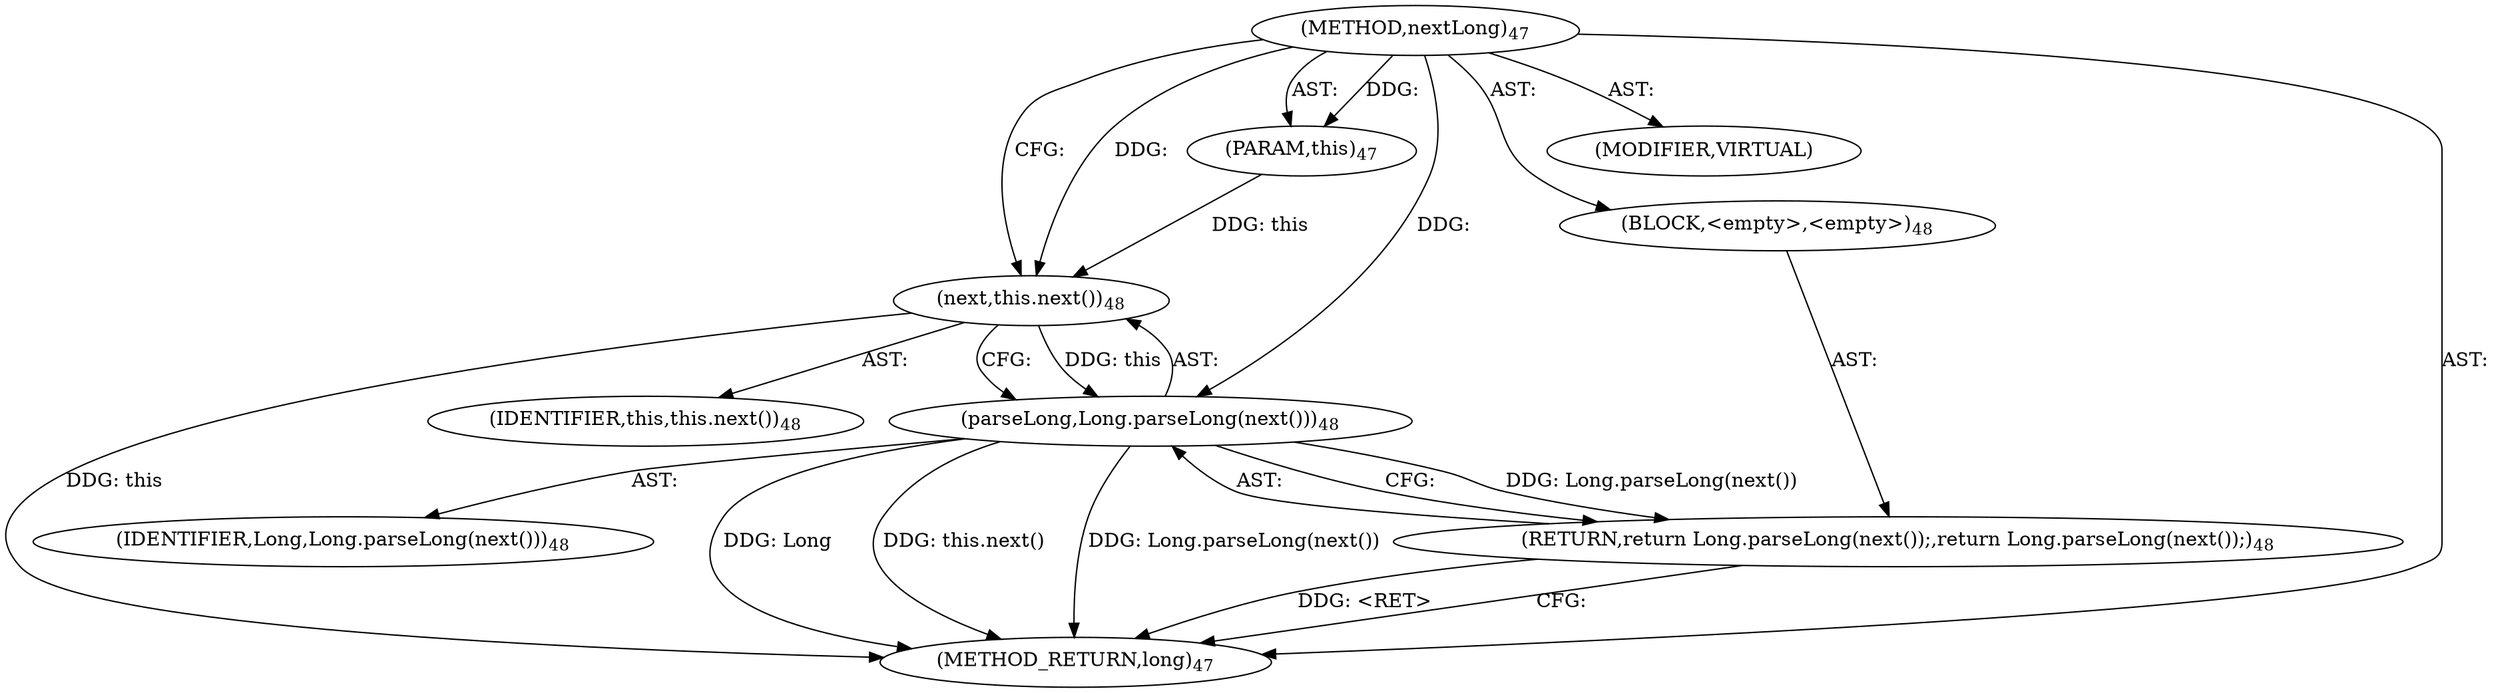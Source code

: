 digraph "nextLong" {  
"317" [label = <(METHOD,nextLong)<SUB>47</SUB>> ]
"6" [label = <(PARAM,this)<SUB>47</SUB>> ]
"318" [label = <(BLOCK,&lt;empty&gt;,&lt;empty&gt;)<SUB>48</SUB>> ]
"319" [label = <(RETURN,return Long.parseLong(next());,return Long.parseLong(next());)<SUB>48</SUB>> ]
"320" [label = <(parseLong,Long.parseLong(next()))<SUB>48</SUB>> ]
"321" [label = <(IDENTIFIER,Long,Long.parseLong(next()))<SUB>48</SUB>> ]
"322" [label = <(next,this.next())<SUB>48</SUB>> ]
"5" [label = <(IDENTIFIER,this,this.next())<SUB>48</SUB>> ]
"323" [label = <(MODIFIER,VIRTUAL)> ]
"324" [label = <(METHOD_RETURN,long)<SUB>47</SUB>> ]
  "317" -> "6"  [ label = "AST: "] 
  "317" -> "318"  [ label = "AST: "] 
  "317" -> "323"  [ label = "AST: "] 
  "317" -> "324"  [ label = "AST: "] 
  "318" -> "319"  [ label = "AST: "] 
  "319" -> "320"  [ label = "AST: "] 
  "320" -> "321"  [ label = "AST: "] 
  "320" -> "322"  [ label = "AST: "] 
  "322" -> "5"  [ label = "AST: "] 
  "319" -> "324"  [ label = "CFG: "] 
  "320" -> "319"  [ label = "CFG: "] 
  "322" -> "320"  [ label = "CFG: "] 
  "317" -> "322"  [ label = "CFG: "] 
  "319" -> "324"  [ label = "DDG: &lt;RET&gt;"] 
  "320" -> "324"  [ label = "DDG: Long"] 
  "322" -> "324"  [ label = "DDG: this"] 
  "320" -> "324"  [ label = "DDG: this.next()"] 
  "320" -> "324"  [ label = "DDG: Long.parseLong(next())"] 
  "317" -> "6"  [ label = "DDG: "] 
  "320" -> "319"  [ label = "DDG: Long.parseLong(next())"] 
  "317" -> "320"  [ label = "DDG: "] 
  "322" -> "320"  [ label = "DDG: this"] 
  "6" -> "322"  [ label = "DDG: this"] 
  "317" -> "322"  [ label = "DDG: "] 
}
